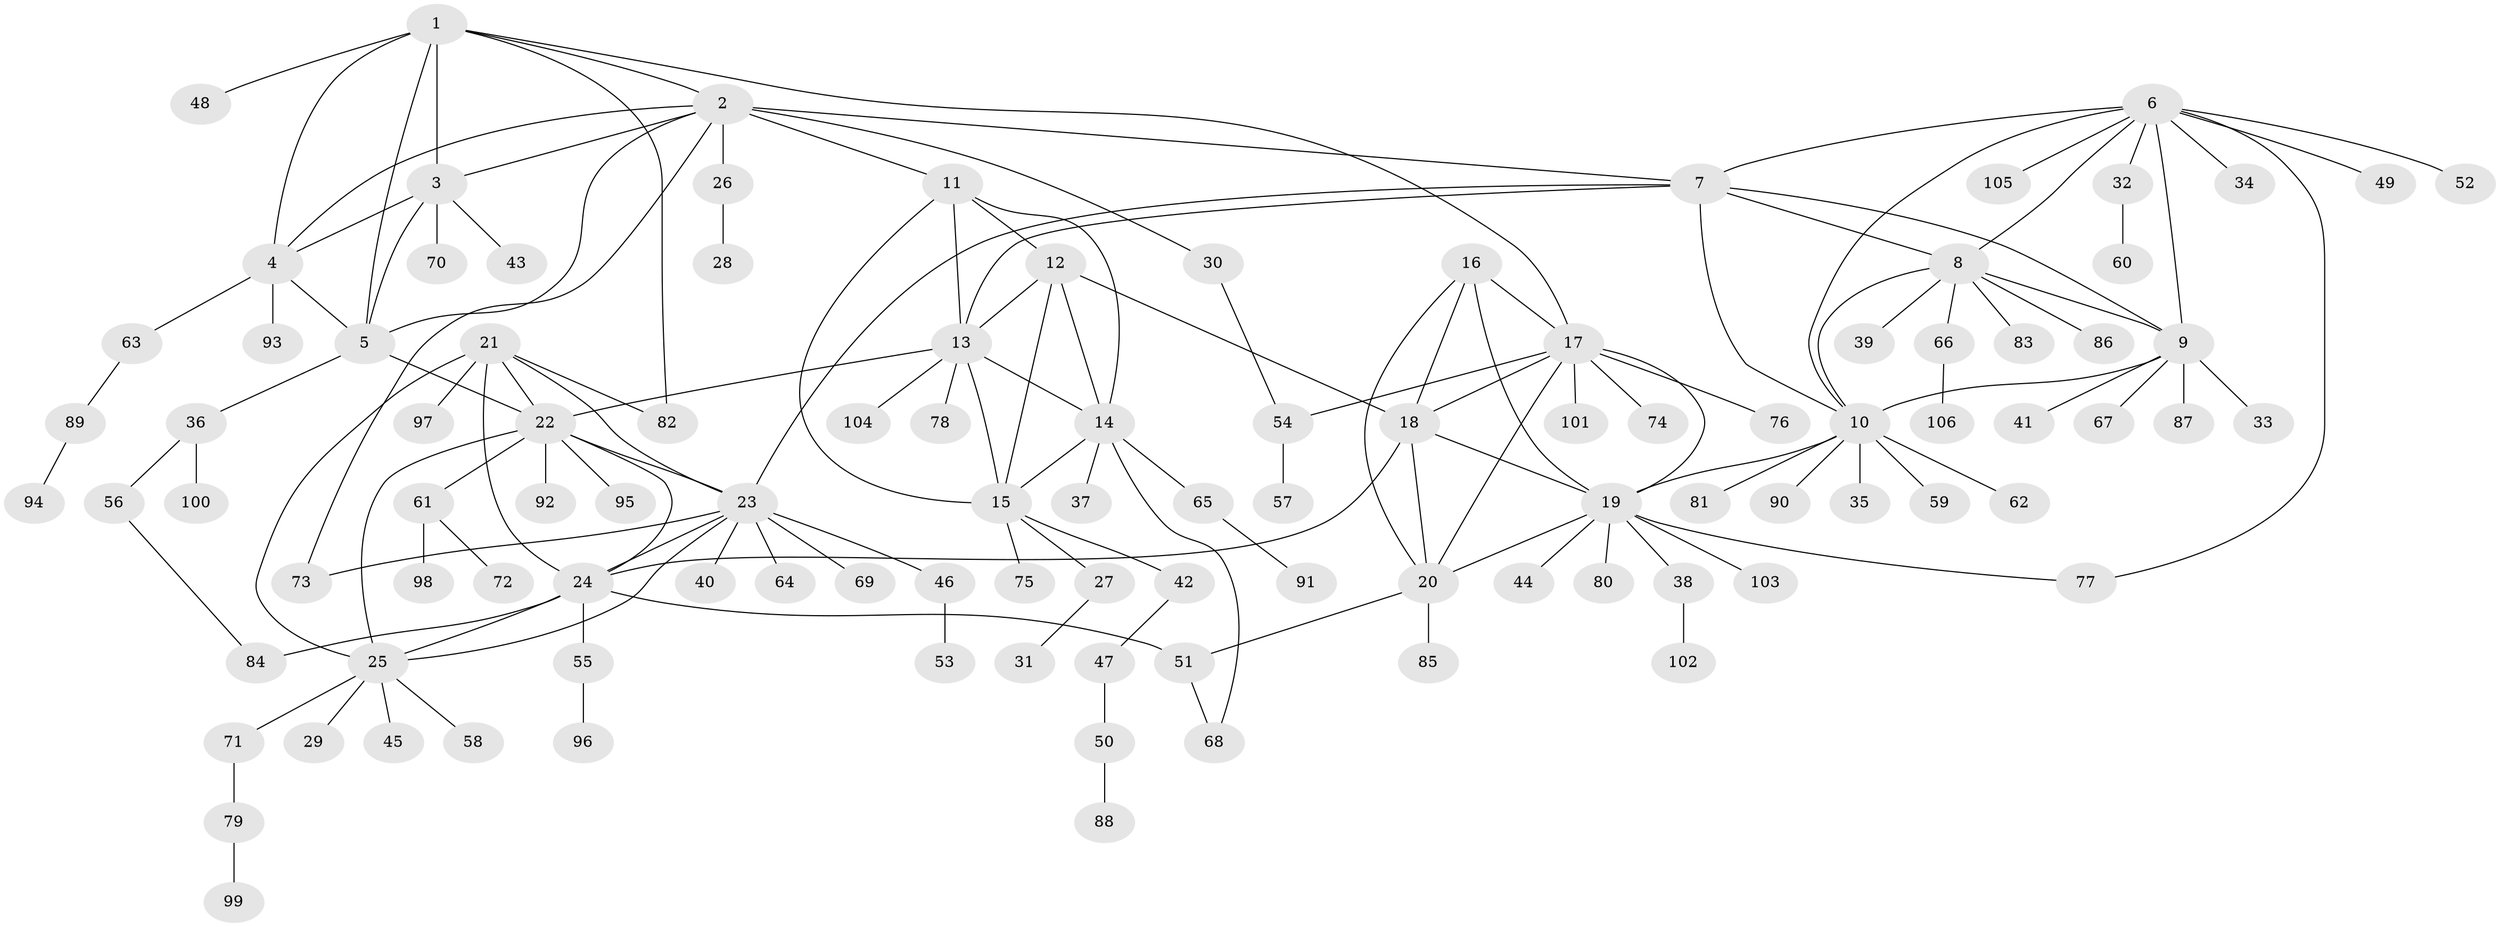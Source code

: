 // Generated by graph-tools (version 1.1) at 2025/55/03/09/25 04:55:12]
// undirected, 106 vertices, 148 edges
graph export_dot {
graph [start="1"]
  node [color=gray90,style=filled];
  1;
  2;
  3;
  4;
  5;
  6;
  7;
  8;
  9;
  10;
  11;
  12;
  13;
  14;
  15;
  16;
  17;
  18;
  19;
  20;
  21;
  22;
  23;
  24;
  25;
  26;
  27;
  28;
  29;
  30;
  31;
  32;
  33;
  34;
  35;
  36;
  37;
  38;
  39;
  40;
  41;
  42;
  43;
  44;
  45;
  46;
  47;
  48;
  49;
  50;
  51;
  52;
  53;
  54;
  55;
  56;
  57;
  58;
  59;
  60;
  61;
  62;
  63;
  64;
  65;
  66;
  67;
  68;
  69;
  70;
  71;
  72;
  73;
  74;
  75;
  76;
  77;
  78;
  79;
  80;
  81;
  82;
  83;
  84;
  85;
  86;
  87;
  88;
  89;
  90;
  91;
  92;
  93;
  94;
  95;
  96;
  97;
  98;
  99;
  100;
  101;
  102;
  103;
  104;
  105;
  106;
  1 -- 2;
  1 -- 3;
  1 -- 4;
  1 -- 5;
  1 -- 17;
  1 -- 48;
  1 -- 82;
  2 -- 3;
  2 -- 4;
  2 -- 5;
  2 -- 7;
  2 -- 11;
  2 -- 26;
  2 -- 30;
  2 -- 73;
  3 -- 4;
  3 -- 5;
  3 -- 43;
  3 -- 70;
  4 -- 5;
  4 -- 63;
  4 -- 93;
  5 -- 22;
  5 -- 36;
  6 -- 7;
  6 -- 8;
  6 -- 9;
  6 -- 10;
  6 -- 32;
  6 -- 34;
  6 -- 49;
  6 -- 52;
  6 -- 77;
  6 -- 105;
  7 -- 8;
  7 -- 9;
  7 -- 10;
  7 -- 13;
  7 -- 23;
  8 -- 9;
  8 -- 10;
  8 -- 39;
  8 -- 66;
  8 -- 83;
  8 -- 86;
  9 -- 10;
  9 -- 33;
  9 -- 41;
  9 -- 67;
  9 -- 87;
  10 -- 19;
  10 -- 35;
  10 -- 59;
  10 -- 62;
  10 -- 81;
  10 -- 90;
  11 -- 12;
  11 -- 13;
  11 -- 14;
  11 -- 15;
  12 -- 13;
  12 -- 14;
  12 -- 15;
  12 -- 18;
  13 -- 14;
  13 -- 15;
  13 -- 22;
  13 -- 78;
  13 -- 104;
  14 -- 15;
  14 -- 37;
  14 -- 65;
  14 -- 68;
  15 -- 27;
  15 -- 42;
  15 -- 75;
  16 -- 17;
  16 -- 18;
  16 -- 19;
  16 -- 20;
  17 -- 18;
  17 -- 19;
  17 -- 20;
  17 -- 54;
  17 -- 74;
  17 -- 76;
  17 -- 101;
  18 -- 19;
  18 -- 20;
  18 -- 24;
  19 -- 20;
  19 -- 38;
  19 -- 44;
  19 -- 77;
  19 -- 80;
  19 -- 103;
  20 -- 51;
  20 -- 85;
  21 -- 22;
  21 -- 23;
  21 -- 24;
  21 -- 25;
  21 -- 82;
  21 -- 97;
  22 -- 23;
  22 -- 24;
  22 -- 25;
  22 -- 61;
  22 -- 92;
  22 -- 95;
  23 -- 24;
  23 -- 25;
  23 -- 40;
  23 -- 46;
  23 -- 64;
  23 -- 69;
  23 -- 73;
  24 -- 25;
  24 -- 51;
  24 -- 55;
  24 -- 84;
  25 -- 29;
  25 -- 45;
  25 -- 58;
  25 -- 71;
  26 -- 28;
  27 -- 31;
  30 -- 54;
  32 -- 60;
  36 -- 56;
  36 -- 100;
  38 -- 102;
  42 -- 47;
  46 -- 53;
  47 -- 50;
  50 -- 88;
  51 -- 68;
  54 -- 57;
  55 -- 96;
  56 -- 84;
  61 -- 72;
  61 -- 98;
  63 -- 89;
  65 -- 91;
  66 -- 106;
  71 -- 79;
  79 -- 99;
  89 -- 94;
}
